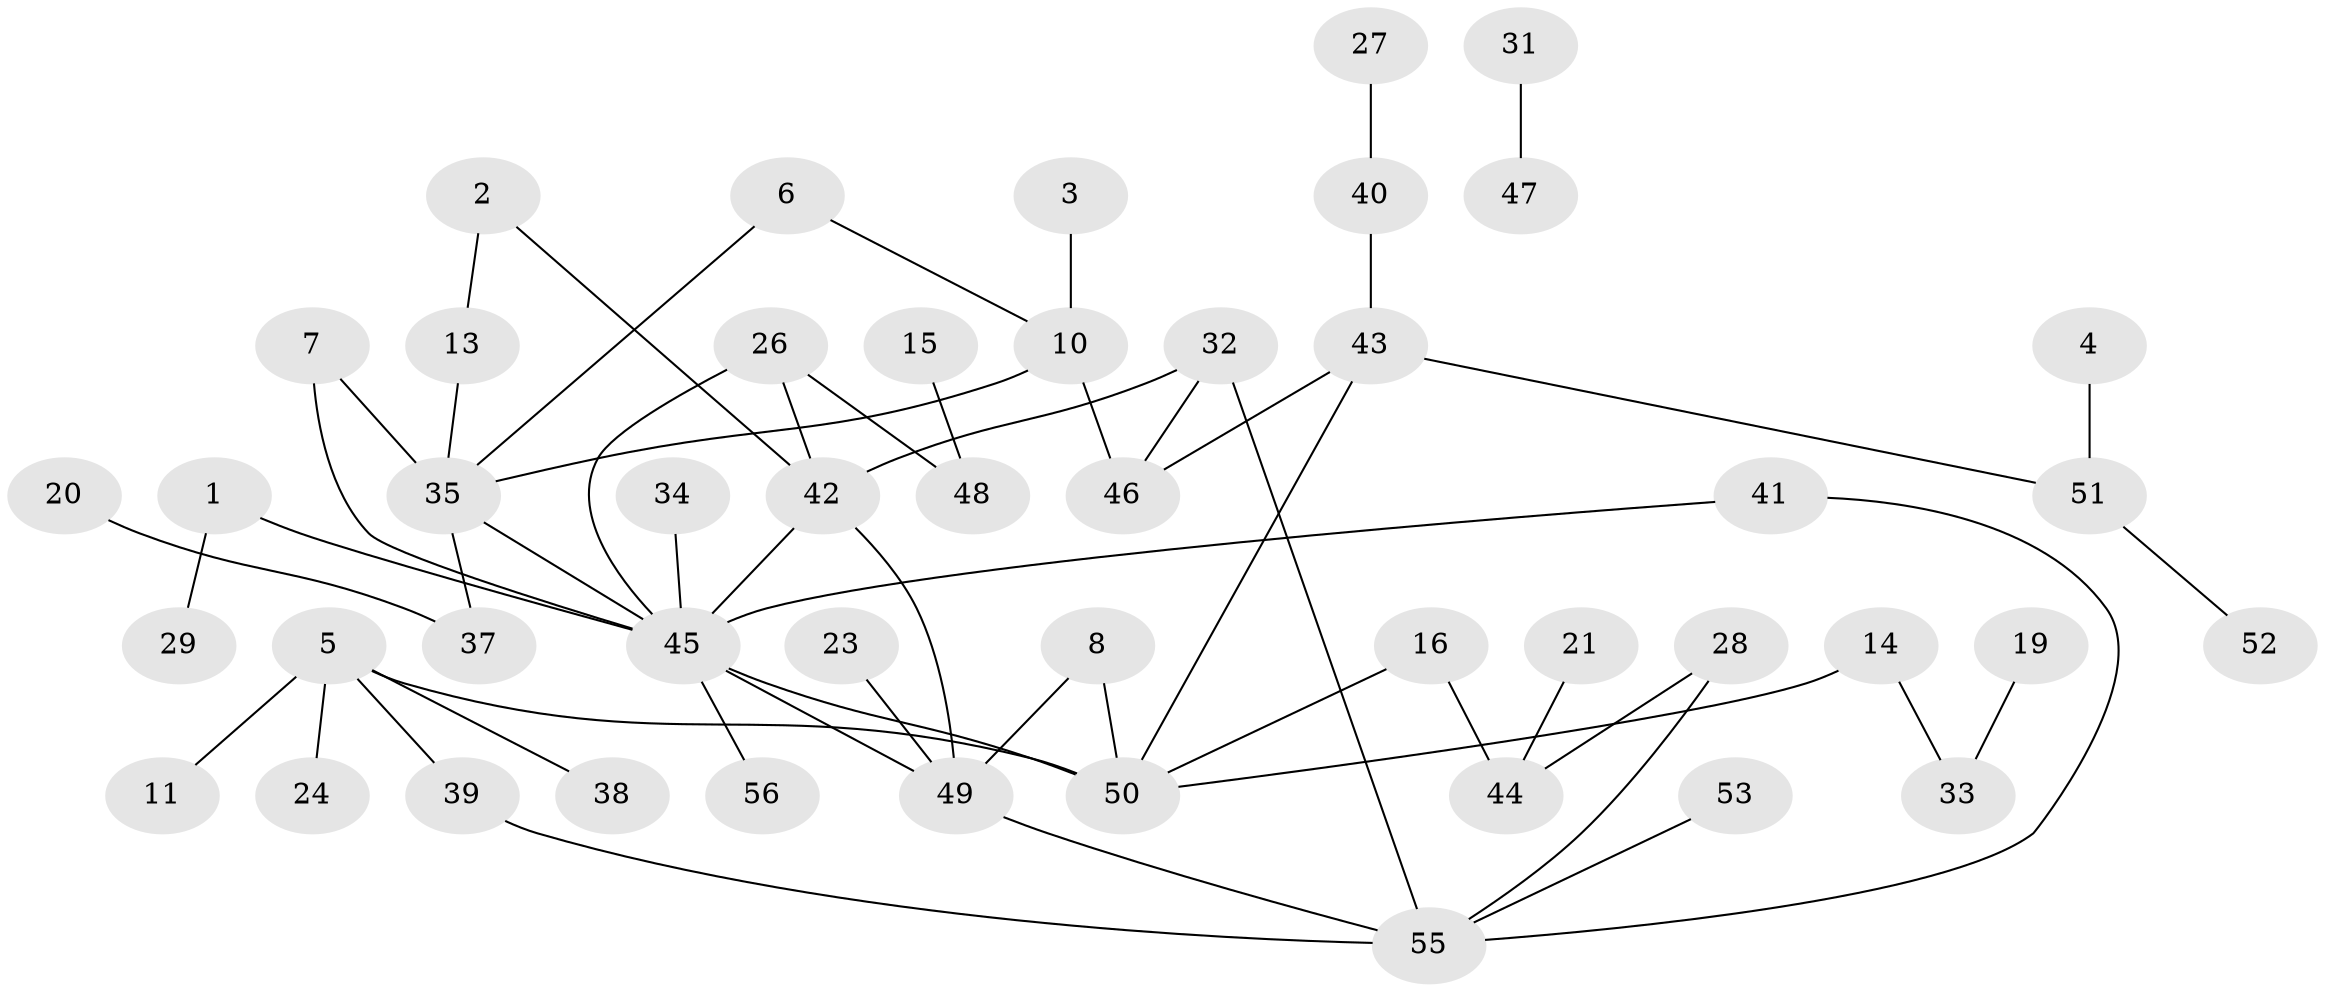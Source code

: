 // original degree distribution, {2: 0.375, 5: 0.03571428571428571, 3: 0.16964285714285715, 1: 0.25892857142857145, 4: 0.0625, 0: 0.08035714285714286, 6: 0.017857142857142856}
// Generated by graph-tools (version 1.1) at 2025/25/03/09/25 03:25:20]
// undirected, 47 vertices, 57 edges
graph export_dot {
graph [start="1"]
  node [color=gray90,style=filled];
  1;
  2;
  3;
  4;
  5;
  6;
  7;
  8;
  10;
  11;
  13;
  14;
  15;
  16;
  19;
  20;
  21;
  23;
  24;
  26;
  27;
  28;
  29;
  31;
  32;
  33;
  34;
  35;
  37;
  38;
  39;
  40;
  41;
  42;
  43;
  44;
  45;
  46;
  47;
  48;
  49;
  50;
  51;
  52;
  53;
  55;
  56;
  1 -- 29 [weight=1.0];
  1 -- 45 [weight=1.0];
  2 -- 13 [weight=1.0];
  2 -- 42 [weight=1.0];
  3 -- 10 [weight=1.0];
  4 -- 51 [weight=1.0];
  5 -- 11 [weight=1.0];
  5 -- 24 [weight=1.0];
  5 -- 38 [weight=1.0];
  5 -- 39 [weight=1.0];
  5 -- 50 [weight=1.0];
  6 -- 10 [weight=1.0];
  6 -- 35 [weight=1.0];
  7 -- 35 [weight=1.0];
  7 -- 45 [weight=1.0];
  8 -- 49 [weight=1.0];
  8 -- 50 [weight=1.0];
  10 -- 35 [weight=1.0];
  10 -- 46 [weight=1.0];
  13 -- 35 [weight=1.0];
  14 -- 33 [weight=1.0];
  14 -- 50 [weight=1.0];
  15 -- 48 [weight=1.0];
  16 -- 44 [weight=1.0];
  16 -- 50 [weight=1.0];
  19 -- 33 [weight=1.0];
  20 -- 37 [weight=1.0];
  21 -- 44 [weight=1.0];
  23 -- 49 [weight=1.0];
  26 -- 42 [weight=1.0];
  26 -- 45 [weight=1.0];
  26 -- 48 [weight=1.0];
  27 -- 40 [weight=1.0];
  28 -- 44 [weight=1.0];
  28 -- 55 [weight=1.0];
  31 -- 47 [weight=1.0];
  32 -- 42 [weight=2.0];
  32 -- 46 [weight=1.0];
  32 -- 55 [weight=1.0];
  34 -- 45 [weight=1.0];
  35 -- 37 [weight=1.0];
  35 -- 45 [weight=1.0];
  39 -- 55 [weight=1.0];
  40 -- 43 [weight=1.0];
  41 -- 45 [weight=1.0];
  41 -- 55 [weight=1.0];
  42 -- 45 [weight=1.0];
  42 -- 49 [weight=1.0];
  43 -- 46 [weight=1.0];
  43 -- 50 [weight=1.0];
  43 -- 51 [weight=1.0];
  45 -- 49 [weight=1.0];
  45 -- 50 [weight=1.0];
  45 -- 56 [weight=1.0];
  49 -- 55 [weight=1.0];
  51 -- 52 [weight=1.0];
  53 -- 55 [weight=1.0];
}
